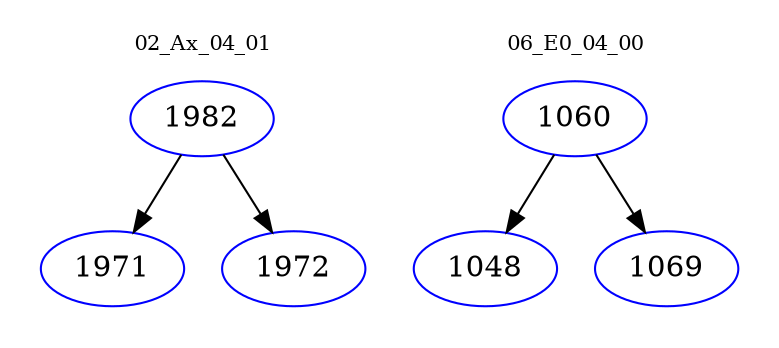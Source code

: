 digraph{
subgraph cluster_0 {
color = white
label = "02_Ax_04_01";
fontsize=10;
T0_1982 [label="1982", color="blue"]
T0_1982 -> T0_1971 [color="black"]
T0_1971 [label="1971", color="blue"]
T0_1982 -> T0_1972 [color="black"]
T0_1972 [label="1972", color="blue"]
}
subgraph cluster_1 {
color = white
label = "06_E0_04_00";
fontsize=10;
T1_1060 [label="1060", color="blue"]
T1_1060 -> T1_1048 [color="black"]
T1_1048 [label="1048", color="blue"]
T1_1060 -> T1_1069 [color="black"]
T1_1069 [label="1069", color="blue"]
}
}
